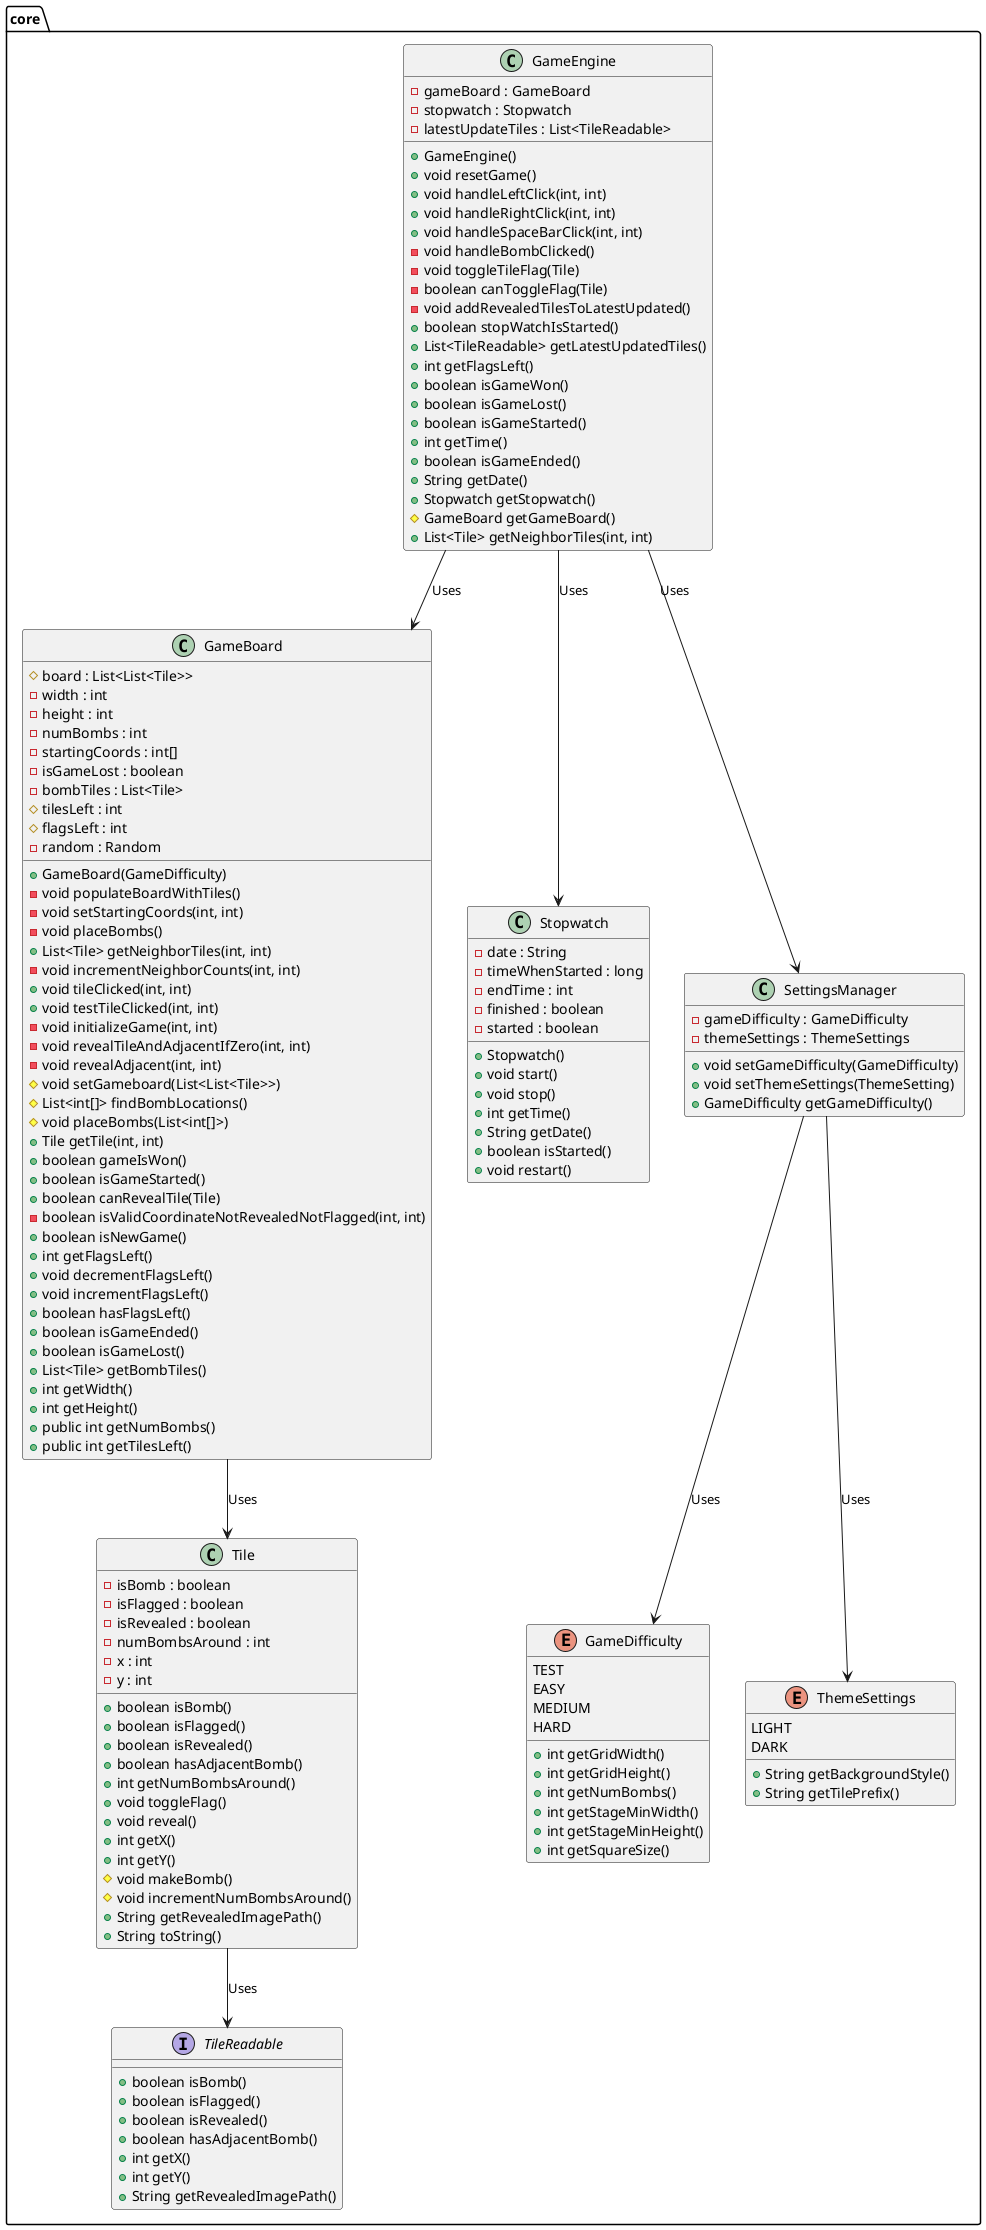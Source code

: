 @startuml coreLogicClassDiagram

package core {
    class GameBoard {
        # board : List<List<Tile>>
        - width : int
        - height : int
        - numBombs : int
        - startingCoords : int[]
        - isGameLost : boolean
        - bombTiles : List<Tile>
        # tilesLeft : int
        # flagsLeft : int
        - random : Random
        + GameBoard(GameDifficulty)
        - void populateBoardWithTiles()
        - void setStartingCoords(int, int)
        - void placeBombs()
        + List<Tile> getNeighborTiles(int, int)
        - void incrementNeighborCounts(int, int)
        + void tileClicked(int, int)
        + void testTileClicked(int, int)
        - void initializeGame(int, int)
        - void revealTileAndAdjacentIfZero(int, int)
        - void revealAdjacent(int, int)
        # void setGameboard(List<List<Tile>>)
        # List<int[]> findBombLocations()
        # void placeBombs(List<int[]>)
        + Tile getTile(int, int)
        + boolean gameIsWon()
        + boolean isGameStarted()
        + boolean canRevealTile(Tile)
        - boolean isValidCoordinateNotRevealedNotFlagged(int, int)
        + boolean isNewGame()
        + int getFlagsLeft()
        + void decrementFlagsLeft()
        + void incrementFlagsLeft()
        + boolean hasFlagsLeft()
        + boolean isGameEnded()
        + boolean isGameLost()
        + List<Tile> getBombTiles()
        + int getWidth()
        + int getHeight()
        + public int getNumBombs()
        + public int getTilesLeft()
    }

    class Tile {
        - isBomb : boolean
        - isFlagged : boolean
        - isRevealed : boolean
        - numBombsAround : int
        - x : int
        - y : int
        + boolean isBomb()
        + boolean isFlagged()
        + boolean isRevealed()
        + boolean hasAdjacentBomb()
        + int getNumBombsAround()
        + void toggleFlag()
        + void reveal()
        + int getX()
        + int getY()
        # void makeBomb()
        # void incrementNumBombsAround()
        + String getRevealedImagePath()
        + String toString()
    }

    class Stopwatch {
        - date : String
        - timeWhenStarted : long
        - endTime : int
        - finished : boolean
        - started : boolean
        + Stopwatch()
        + void start()
        + void stop()
        + int getTime()
        + String getDate()
        + boolean isStarted()
        + void restart()
    }

    class GameEngine {
        - gameBoard : GameBoard
        - stopwatch : Stopwatch
        - latestUpdateTiles : List<TileReadable>
        + GameEngine()
        + void resetGame()
        + void handleLeftClick(int, int)
        + void handleRightClick(int, int)
        + void handleSpaceBarClick(int, int)
        - void handleBombClicked()
        - void toggleTileFlag(Tile)
        - boolean canToggleFlag(Tile)
        - void addRevealedTilesToLatestUpdated()
        + boolean stopWatchIsStarted()
        + List<TileReadable> getLatestUpdatedTiles()
        + int getFlagsLeft()
        + boolean isGameWon()
        + boolean isGameLost()
        + boolean isGameStarted()
        + int getTime()
        + boolean isGameEnded()
        + String getDate()
        + Stopwatch getStopwatch()
        # GameBoard getGameBoard()
        + List<Tile> getNeighborTiles(int, int)
    }

    enum GameDifficulty {
        TEST
        EASY
        MEDIUM
        HARD
        + int getGridWidth()
        + int getGridHeight()
        + int getNumBombs()
        + int getStageMinWidth()
        + int getStageMinHeight()
        + int getSquareSize()
    }

    enum ThemeSettings {
        LIGHT
        DARK
        + String getBackgroundStyle()
        + String getTilePrefix()
    }

    class SettingsManager {
        - gameDifficulty : GameDifficulty
        - themeSettings : ThemeSettings
        + void setGameDifficulty(GameDifficulty)
        + void setThemeSettings(ThemeSetting)
        + GameDifficulty getGameDifficulty()
    }

    interface TileReadable {
        + boolean isBomb()
        + boolean isFlagged()
        + boolean isRevealed()
        + boolean hasAdjacentBomb()
        + int getX()
        + int getY()
        + String getRevealedImagePath()
    }

    SettingsManager --> GameDifficulty : Uses
    SettingsManager --> ThemeSettings : Uses
    GameBoard --> Tile : Uses
    GameEngine --> SettingsManager : Uses
    GameEngine --> Stopwatch : Uses
    GameEngine --> GameBoard : Uses
    Tile --> TileReadable: Uses
}

@enduml